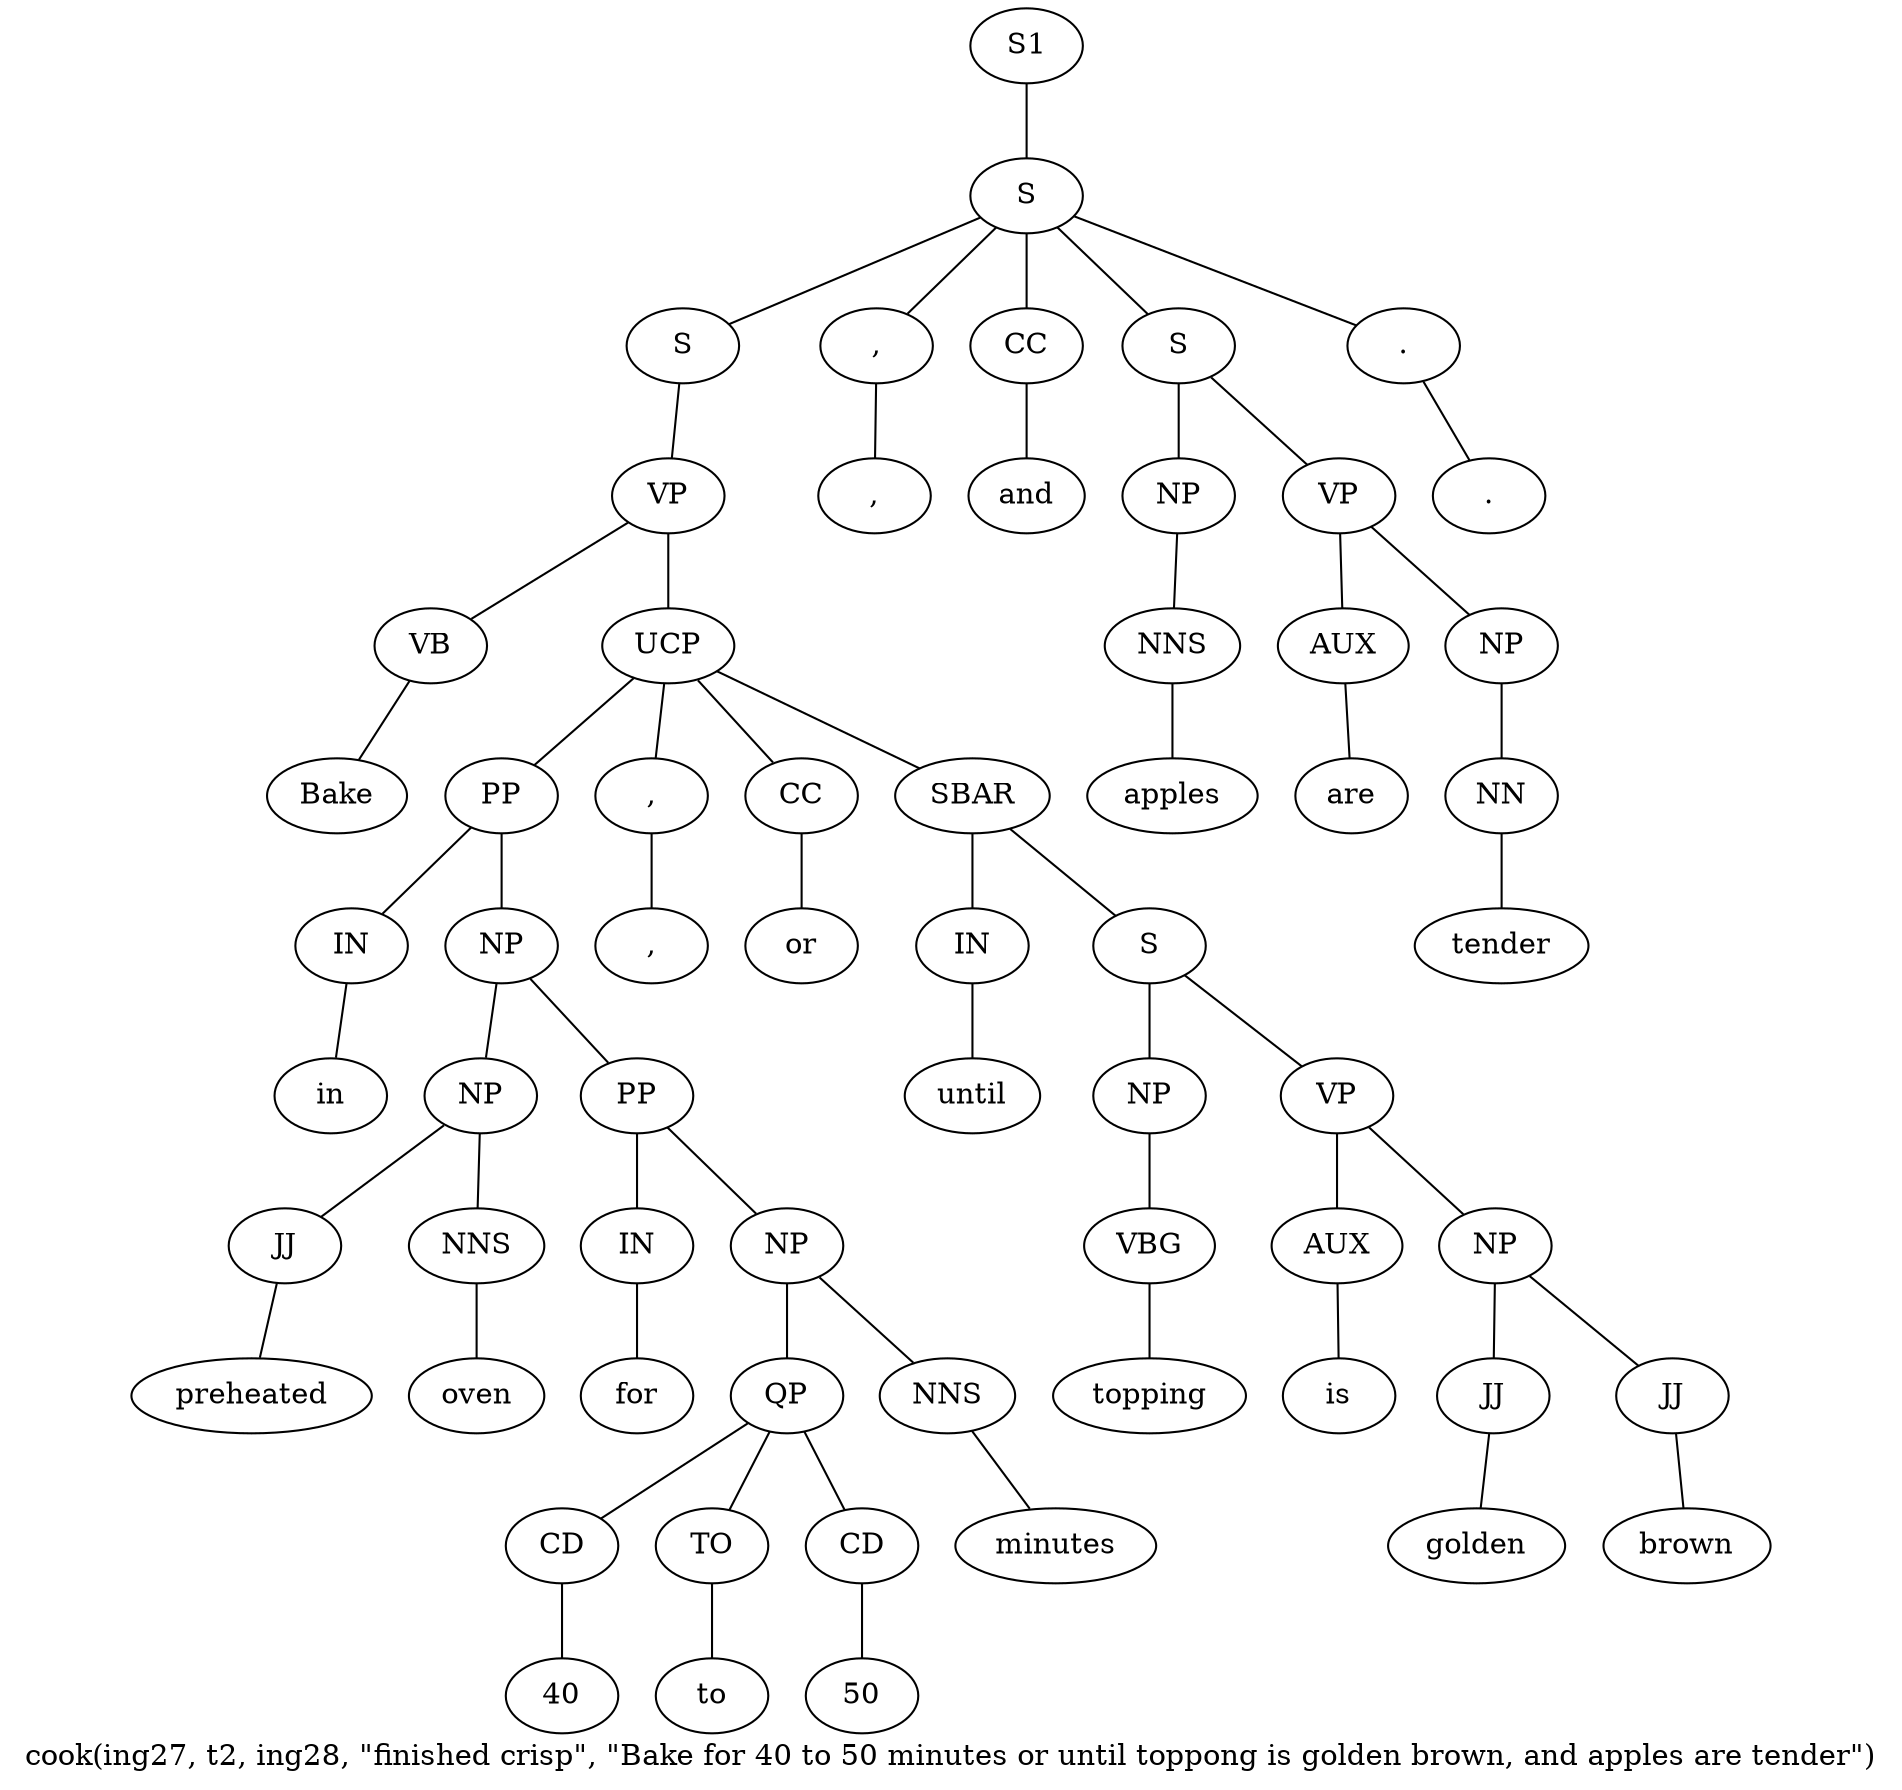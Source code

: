 graph SyntaxGraph {
	label = "cook(ing27, t2, ing28, \"finished crisp\", \"Bake for 40 to 50 minutes or until toppong is golden brown, and apples are tender\")";
	Node0 [label="S1"];
	Node1 [label="S"];
	Node2 [label="S"];
	Node3 [label="VP"];
	Node4 [label="VB"];
	Node5 [label="Bake"];
	Node6 [label="UCP"];
	Node7 [label="PP"];
	Node8 [label="IN"];
	Node9 [label="in"];
	Node10 [label="NP"];
	Node11 [label="NP"];
	Node12 [label="JJ"];
	Node13 [label="preheated"];
	Node14 [label="NNS"];
	Node15 [label="oven"];
	Node16 [label="PP"];
	Node17 [label="IN"];
	Node18 [label="for"];
	Node19 [label="NP"];
	Node20 [label="QP"];
	Node21 [label="CD"];
	Node22 [label="40"];
	Node23 [label="TO"];
	Node24 [label="to"];
	Node25 [label="CD"];
	Node26 [label="50"];
	Node27 [label="NNS"];
	Node28 [label="minutes"];
	Node29 [label=","];
	Node30 [label=","];
	Node31 [label="CC"];
	Node32 [label="or"];
	Node33 [label="SBAR"];
	Node34 [label="IN"];
	Node35 [label="until"];
	Node36 [label="S"];
	Node37 [label="NP"];
	Node38 [label="VBG"];
	Node39 [label="topping"];
	Node40 [label="VP"];
	Node41 [label="AUX"];
	Node42 [label="is"];
	Node43 [label="NP"];
	Node44 [label="JJ"];
	Node45 [label="golden"];
	Node46 [label="JJ"];
	Node47 [label="brown"];
	Node48 [label=","];
	Node49 [label=","];
	Node50 [label="CC"];
	Node51 [label="and"];
	Node52 [label="S"];
	Node53 [label="NP"];
	Node54 [label="NNS"];
	Node55 [label="apples"];
	Node56 [label="VP"];
	Node57 [label="AUX"];
	Node58 [label="are"];
	Node59 [label="NP"];
	Node60 [label="NN"];
	Node61 [label="tender"];
	Node62 [label="."];
	Node63 [label="."];

	Node0 -- Node1;
	Node1 -- Node2;
	Node1 -- Node48;
	Node1 -- Node50;
	Node1 -- Node52;
	Node1 -- Node62;
	Node2 -- Node3;
	Node3 -- Node4;
	Node3 -- Node6;
	Node4 -- Node5;
	Node6 -- Node7;
	Node6 -- Node29;
	Node6 -- Node31;
	Node6 -- Node33;
	Node7 -- Node8;
	Node7 -- Node10;
	Node8 -- Node9;
	Node10 -- Node11;
	Node10 -- Node16;
	Node11 -- Node12;
	Node11 -- Node14;
	Node12 -- Node13;
	Node14 -- Node15;
	Node16 -- Node17;
	Node16 -- Node19;
	Node17 -- Node18;
	Node19 -- Node20;
	Node19 -- Node27;
	Node20 -- Node21;
	Node20 -- Node23;
	Node20 -- Node25;
	Node21 -- Node22;
	Node23 -- Node24;
	Node25 -- Node26;
	Node27 -- Node28;
	Node29 -- Node30;
	Node31 -- Node32;
	Node33 -- Node34;
	Node33 -- Node36;
	Node34 -- Node35;
	Node36 -- Node37;
	Node36 -- Node40;
	Node37 -- Node38;
	Node38 -- Node39;
	Node40 -- Node41;
	Node40 -- Node43;
	Node41 -- Node42;
	Node43 -- Node44;
	Node43 -- Node46;
	Node44 -- Node45;
	Node46 -- Node47;
	Node48 -- Node49;
	Node50 -- Node51;
	Node52 -- Node53;
	Node52 -- Node56;
	Node53 -- Node54;
	Node54 -- Node55;
	Node56 -- Node57;
	Node56 -- Node59;
	Node57 -- Node58;
	Node59 -- Node60;
	Node60 -- Node61;
	Node62 -- Node63;
}